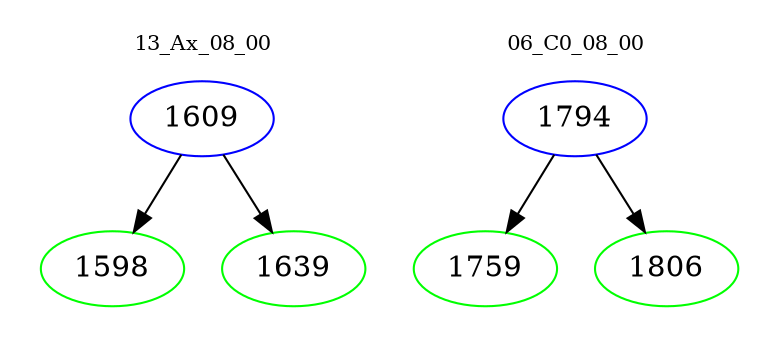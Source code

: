 digraph{
subgraph cluster_0 {
color = white
label = "13_Ax_08_00";
fontsize=10;
T0_1609 [label="1609", color="blue"]
T0_1609 -> T0_1598 [color="black"]
T0_1598 [label="1598", color="green"]
T0_1609 -> T0_1639 [color="black"]
T0_1639 [label="1639", color="green"]
}
subgraph cluster_1 {
color = white
label = "06_C0_08_00";
fontsize=10;
T1_1794 [label="1794", color="blue"]
T1_1794 -> T1_1759 [color="black"]
T1_1759 [label="1759", color="green"]
T1_1794 -> T1_1806 [color="black"]
T1_1806 [label="1806", color="green"]
}
}
